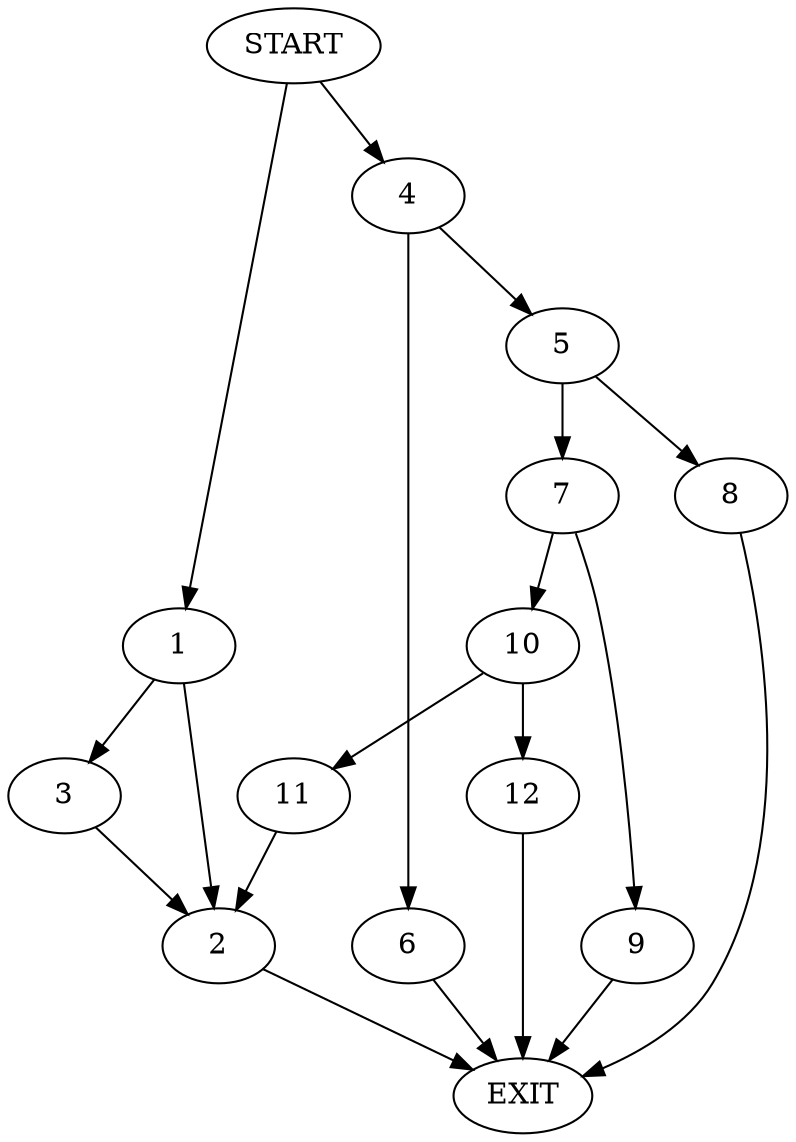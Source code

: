 digraph {
0 [label="START"]
13 [label="EXIT"]
0 -> 1
1 -> 2
1 -> 3
2 -> 13
3 -> 2
0 -> 4
4 -> 5
4 -> 6
6 -> 13
5 -> 7
5 -> 8
8 -> 13
7 -> 9
7 -> 10
9 -> 13
10 -> 11
10 -> 12
12 -> 13
11 -> 2
}

